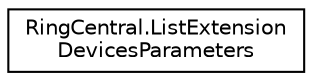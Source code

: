 digraph "Graphical Class Hierarchy"
{
 // LATEX_PDF_SIZE
  edge [fontname="Helvetica",fontsize="10",labelfontname="Helvetica",labelfontsize="10"];
  node [fontname="Helvetica",fontsize="10",shape=record];
  rankdir="LR";
  Node0 [label="RingCentral.ListExtension\lDevicesParameters",height=0.2,width=0.4,color="black", fillcolor="white", style="filled",URL="$classRingCentral_1_1ListExtensionDevicesParameters.html",tooltip="Query parameters for operation listExtensionDevices"];
}

